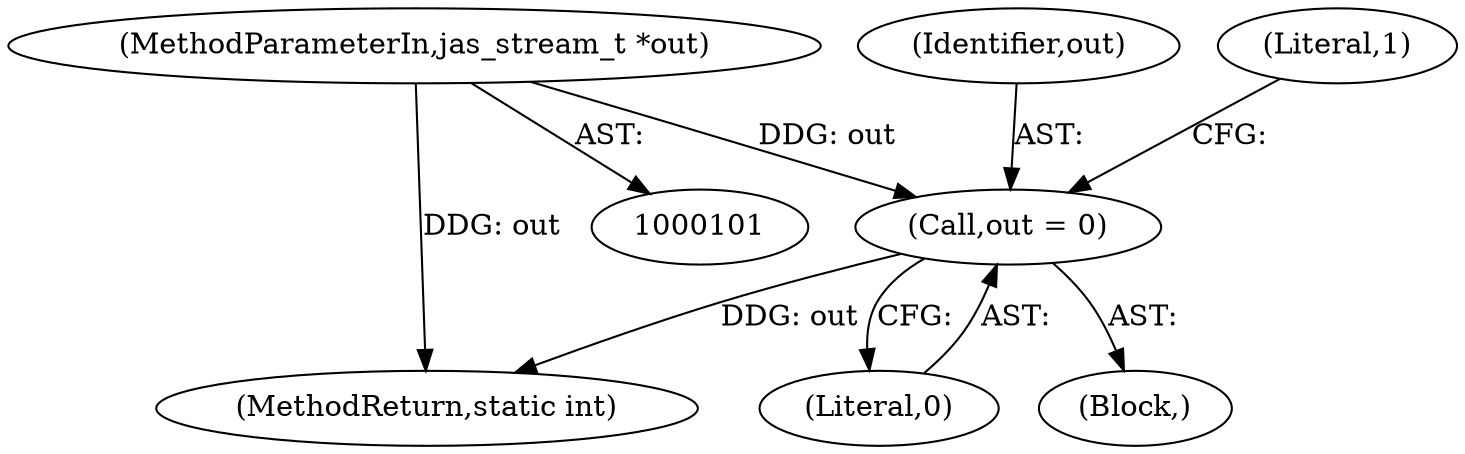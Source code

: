 digraph "1_jasper_e96fc4fdd525fa0ede28074a7e2b1caf94b58b0d_6@pointer" {
"1000103" [label="(MethodParameterIn,jas_stream_t *out)"];
"1000117" [label="(Call,out = 0)"];
"1000118" [label="(Identifier,out)"];
"1000123" [label="(MethodReturn,static int)"];
"1000104" [label="(Block,)"];
"1000103" [label="(MethodParameterIn,jas_stream_t *out)"];
"1000119" [label="(Literal,0)"];
"1000122" [label="(Literal,1)"];
"1000117" [label="(Call,out = 0)"];
"1000103" -> "1000101"  [label="AST: "];
"1000103" -> "1000123"  [label="DDG: out"];
"1000103" -> "1000117"  [label="DDG: out"];
"1000117" -> "1000104"  [label="AST: "];
"1000117" -> "1000119"  [label="CFG: "];
"1000118" -> "1000117"  [label="AST: "];
"1000119" -> "1000117"  [label="AST: "];
"1000122" -> "1000117"  [label="CFG: "];
"1000117" -> "1000123"  [label="DDG: out"];
}

